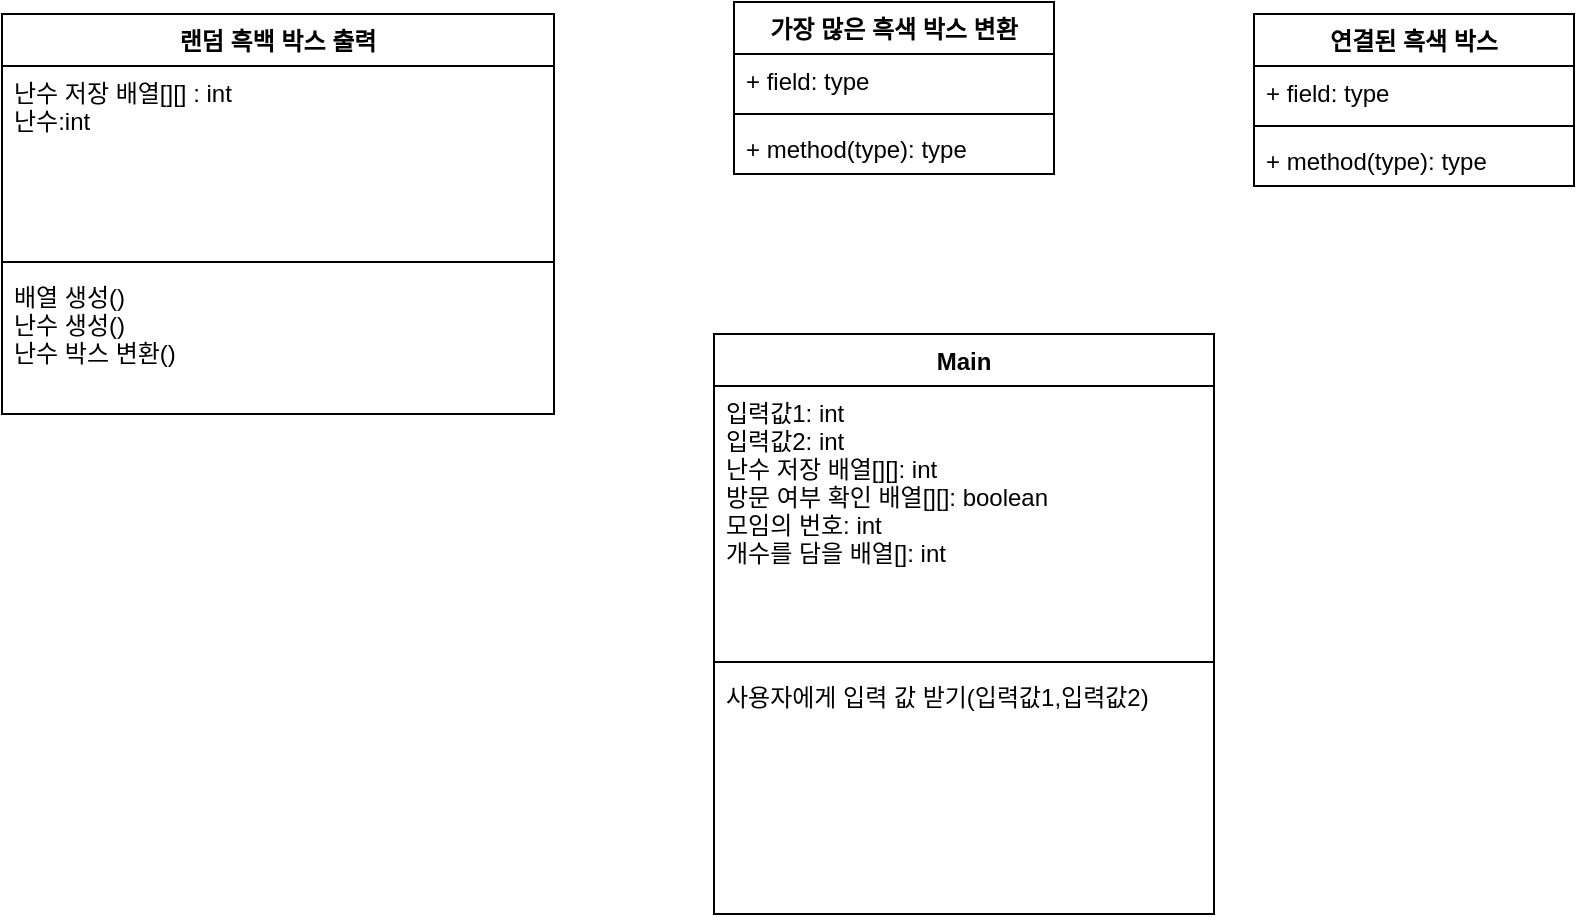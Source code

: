<mxfile version="15.6.8" type="github">
  <diagram id="C5RBs43oDa-KdzZeNtuy" name="Page-1">
    <mxGraphModel dx="946" dy="614" grid="1" gridSize="10" guides="1" tooltips="1" connect="1" arrows="1" fold="1" page="1" pageScale="1" pageWidth="1169" pageHeight="827" math="0" shadow="0">
      <root>
        <mxCell id="WIyWlLk6GJQsqaUBKTNV-0" />
        <mxCell id="WIyWlLk6GJQsqaUBKTNV-1" parent="WIyWlLk6GJQsqaUBKTNV-0" />
        <mxCell id="BfTfpMbQ1nF5UIR1eAzd-0" value="랜덤 흑백 박스 출력" style="swimlane;fontStyle=1;align=center;verticalAlign=top;childLayout=stackLayout;horizontal=1;startSize=26;horizontalStack=0;resizeParent=1;resizeParentMax=0;resizeLast=0;collapsible=1;marginBottom=0;" vertex="1" parent="WIyWlLk6GJQsqaUBKTNV-1">
          <mxGeometry x="254" y="140" width="276" height="200" as="geometry" />
        </mxCell>
        <mxCell id="BfTfpMbQ1nF5UIR1eAzd-1" value="난수 저장 배열[][] : int&#xa;난수:int" style="text;strokeColor=none;fillColor=none;align=left;verticalAlign=top;spacingLeft=4;spacingRight=4;overflow=hidden;rotatable=0;points=[[0,0.5],[1,0.5]];portConstraint=eastwest;" vertex="1" parent="BfTfpMbQ1nF5UIR1eAzd-0">
          <mxGeometry y="26" width="276" height="94" as="geometry" />
        </mxCell>
        <mxCell id="BfTfpMbQ1nF5UIR1eAzd-2" value="" style="line;strokeWidth=1;fillColor=none;align=left;verticalAlign=middle;spacingTop=-1;spacingLeft=3;spacingRight=3;rotatable=0;labelPosition=right;points=[];portConstraint=eastwest;" vertex="1" parent="BfTfpMbQ1nF5UIR1eAzd-0">
          <mxGeometry y="120" width="276" height="8" as="geometry" />
        </mxCell>
        <mxCell id="BfTfpMbQ1nF5UIR1eAzd-3" value="배열 생성()&#xa;난수 생성()&#xa;난수 박스 변환()&#xa;" style="text;strokeColor=none;fillColor=none;align=left;verticalAlign=top;spacingLeft=4;spacingRight=4;overflow=hidden;rotatable=0;points=[[0,0.5],[1,0.5]];portConstraint=eastwest;" vertex="1" parent="BfTfpMbQ1nF5UIR1eAzd-0">
          <mxGeometry y="128" width="276" height="72" as="geometry" />
        </mxCell>
        <mxCell id="BfTfpMbQ1nF5UIR1eAzd-4" value="Main" style="swimlane;fontStyle=1;align=center;verticalAlign=top;childLayout=stackLayout;horizontal=1;startSize=26;horizontalStack=0;resizeParent=1;resizeParentMax=0;resizeLast=0;collapsible=1;marginBottom=0;" vertex="1" parent="WIyWlLk6GJQsqaUBKTNV-1">
          <mxGeometry x="610" y="300" width="250" height="290" as="geometry" />
        </mxCell>
        <mxCell id="BfTfpMbQ1nF5UIR1eAzd-5" value="입력값1: int&#xa;입력값2: int&#xa;난수 저장 배열[][]: int&#xa;방문 여부 확인 배열[][]: boolean&#xa;모임의 번호: int&#xa;개수를 담을 배열[]: int" style="text;strokeColor=none;fillColor=none;align=left;verticalAlign=top;spacingLeft=4;spacingRight=4;overflow=hidden;rotatable=0;points=[[0,0.5],[1,0.5]];portConstraint=eastwest;" vertex="1" parent="BfTfpMbQ1nF5UIR1eAzd-4">
          <mxGeometry y="26" width="250" height="134" as="geometry" />
        </mxCell>
        <mxCell id="BfTfpMbQ1nF5UIR1eAzd-6" value="" style="line;strokeWidth=1;fillColor=none;align=left;verticalAlign=middle;spacingTop=-1;spacingLeft=3;spacingRight=3;rotatable=0;labelPosition=right;points=[];portConstraint=eastwest;" vertex="1" parent="BfTfpMbQ1nF5UIR1eAzd-4">
          <mxGeometry y="160" width="250" height="8" as="geometry" />
        </mxCell>
        <mxCell id="BfTfpMbQ1nF5UIR1eAzd-7" value="사용자에게 입력 값 받기(입력값1,입력값2)&#xa;" style="text;strokeColor=none;fillColor=none;align=left;verticalAlign=top;spacingLeft=4;spacingRight=4;overflow=hidden;rotatable=0;points=[[0,0.5],[1,0.5]];portConstraint=eastwest;" vertex="1" parent="BfTfpMbQ1nF5UIR1eAzd-4">
          <mxGeometry y="168" width="250" height="122" as="geometry" />
        </mxCell>
        <mxCell id="BfTfpMbQ1nF5UIR1eAzd-8" value="연결된 흑색 박스" style="swimlane;fontStyle=1;align=center;verticalAlign=top;childLayout=stackLayout;horizontal=1;startSize=26;horizontalStack=0;resizeParent=1;resizeParentMax=0;resizeLast=0;collapsible=1;marginBottom=0;" vertex="1" parent="WIyWlLk6GJQsqaUBKTNV-1">
          <mxGeometry x="880" y="140" width="160" height="86" as="geometry" />
        </mxCell>
        <mxCell id="BfTfpMbQ1nF5UIR1eAzd-9" value="+ field: type" style="text;strokeColor=none;fillColor=none;align=left;verticalAlign=top;spacingLeft=4;spacingRight=4;overflow=hidden;rotatable=0;points=[[0,0.5],[1,0.5]];portConstraint=eastwest;" vertex="1" parent="BfTfpMbQ1nF5UIR1eAzd-8">
          <mxGeometry y="26" width="160" height="26" as="geometry" />
        </mxCell>
        <mxCell id="BfTfpMbQ1nF5UIR1eAzd-10" value="" style="line;strokeWidth=1;fillColor=none;align=left;verticalAlign=middle;spacingTop=-1;spacingLeft=3;spacingRight=3;rotatable=0;labelPosition=right;points=[];portConstraint=eastwest;" vertex="1" parent="BfTfpMbQ1nF5UIR1eAzd-8">
          <mxGeometry y="52" width="160" height="8" as="geometry" />
        </mxCell>
        <mxCell id="BfTfpMbQ1nF5UIR1eAzd-11" value="+ method(type): type" style="text;strokeColor=none;fillColor=none;align=left;verticalAlign=top;spacingLeft=4;spacingRight=4;overflow=hidden;rotatable=0;points=[[0,0.5],[1,0.5]];portConstraint=eastwest;" vertex="1" parent="BfTfpMbQ1nF5UIR1eAzd-8">
          <mxGeometry y="60" width="160" height="26" as="geometry" />
        </mxCell>
        <mxCell id="BfTfpMbQ1nF5UIR1eAzd-12" value="가장 많은 흑색 박스 변환" style="swimlane;fontStyle=1;align=center;verticalAlign=top;childLayout=stackLayout;horizontal=1;startSize=26;horizontalStack=0;resizeParent=1;resizeParentMax=0;resizeLast=0;collapsible=1;marginBottom=0;" vertex="1" parent="WIyWlLk6GJQsqaUBKTNV-1">
          <mxGeometry x="620" y="134" width="160" height="86" as="geometry" />
        </mxCell>
        <mxCell id="BfTfpMbQ1nF5UIR1eAzd-13" value="+ field: type" style="text;strokeColor=none;fillColor=none;align=left;verticalAlign=top;spacingLeft=4;spacingRight=4;overflow=hidden;rotatable=0;points=[[0,0.5],[1,0.5]];portConstraint=eastwest;" vertex="1" parent="BfTfpMbQ1nF5UIR1eAzd-12">
          <mxGeometry y="26" width="160" height="26" as="geometry" />
        </mxCell>
        <mxCell id="BfTfpMbQ1nF5UIR1eAzd-14" value="" style="line;strokeWidth=1;fillColor=none;align=left;verticalAlign=middle;spacingTop=-1;spacingLeft=3;spacingRight=3;rotatable=0;labelPosition=right;points=[];portConstraint=eastwest;" vertex="1" parent="BfTfpMbQ1nF5UIR1eAzd-12">
          <mxGeometry y="52" width="160" height="8" as="geometry" />
        </mxCell>
        <mxCell id="BfTfpMbQ1nF5UIR1eAzd-15" value="+ method(type): type" style="text;strokeColor=none;fillColor=none;align=left;verticalAlign=top;spacingLeft=4;spacingRight=4;overflow=hidden;rotatable=0;points=[[0,0.5],[1,0.5]];portConstraint=eastwest;" vertex="1" parent="BfTfpMbQ1nF5UIR1eAzd-12">
          <mxGeometry y="60" width="160" height="26" as="geometry" />
        </mxCell>
      </root>
    </mxGraphModel>
  </diagram>
</mxfile>
